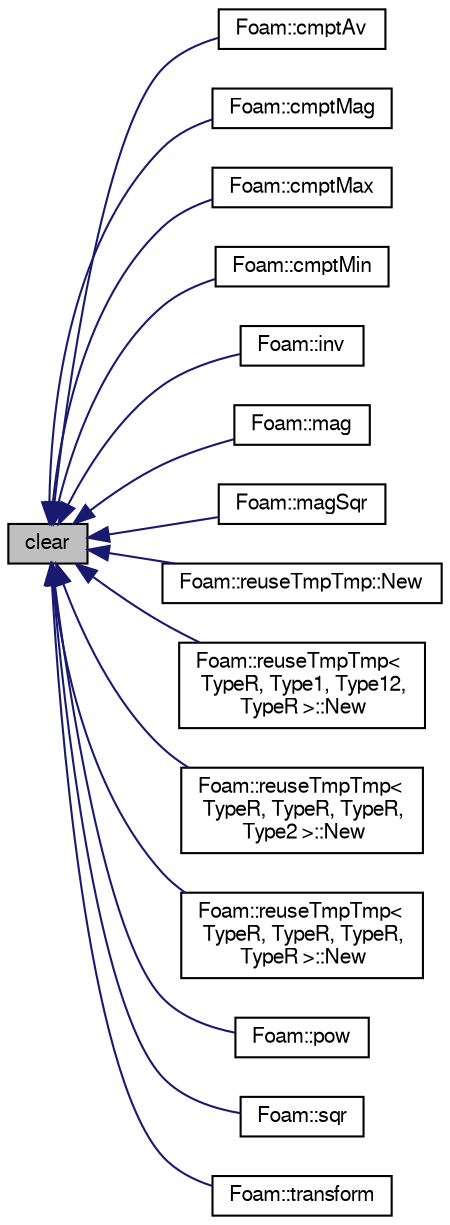 digraph "clear"
{
  bgcolor="transparent";
  edge [fontname="FreeSans",fontsize="10",labelfontname="FreeSans",labelfontsize="10"];
  node [fontname="FreeSans",fontsize="10",shape=record];
  rankdir="LR";
  Node13 [label="clear",height=0.2,width=0.4,color="black", fillcolor="grey75", style="filled", fontcolor="black"];
  Node13 -> Node14 [dir="back",color="midnightblue",fontsize="10",style="solid",fontname="FreeSans"];
  Node14 [label="Foam::cmptAv",height=0.2,width=0.4,color="black",URL="$a21124.html#a12dbfa9b389c8ca69f2cb36f678684ef"];
  Node13 -> Node15 [dir="back",color="midnightblue",fontsize="10",style="solid",fontname="FreeSans"];
  Node15 [label="Foam::cmptMag",height=0.2,width=0.4,color="black",URL="$a21124.html#a434be4c3568831d6273b068bcefaebe6"];
  Node13 -> Node16 [dir="back",color="midnightblue",fontsize="10",style="solid",fontname="FreeSans"];
  Node16 [label="Foam::cmptMax",height=0.2,width=0.4,color="black",URL="$a21124.html#a378cae136e91e5ce5ef691b15ba34c47"];
  Node13 -> Node17 [dir="back",color="midnightblue",fontsize="10",style="solid",fontname="FreeSans"];
  Node17 [label="Foam::cmptMin",height=0.2,width=0.4,color="black",URL="$a21124.html#a732fc7cdc0e15648eda06cd02796dca7"];
  Node13 -> Node18 [dir="back",color="midnightblue",fontsize="10",style="solid",fontname="FreeSans"];
  Node18 [label="Foam::inv",height=0.2,width=0.4,color="black",URL="$a21124.html#adc85ac994532d0b9e67200cdb49d176b"];
  Node13 -> Node19 [dir="back",color="midnightblue",fontsize="10",style="solid",fontname="FreeSans"];
  Node19 [label="Foam::mag",height=0.2,width=0.4,color="black",URL="$a21124.html#a6f5f01dfab59b7ad0ebf55cafcbfb951"];
  Node13 -> Node20 [dir="back",color="midnightblue",fontsize="10",style="solid",fontname="FreeSans"];
  Node20 [label="Foam::magSqr",height=0.2,width=0.4,color="black",URL="$a21124.html#aee31c88dd7e953aa84eac9a034c61be1"];
  Node13 -> Node21 [dir="back",color="midnightblue",fontsize="10",style="solid",fontname="FreeSans"];
  Node21 [label="Foam::reuseTmpTmp::New",height=0.2,width=0.4,color="black",URL="$a26486.html#a93153653456d23c7941fa82bb6486703"];
  Node13 -> Node22 [dir="back",color="midnightblue",fontsize="10",style="solid",fontname="FreeSans"];
  Node22 [label="Foam::reuseTmpTmp\<\l TypeR, Type1, Type12,\l TypeR \>::New",height=0.2,width=0.4,color="black",URL="$a26490.html#ad979ea84c49e91aea0bdb48927551937"];
  Node13 -> Node23 [dir="back",color="midnightblue",fontsize="10",style="solid",fontname="FreeSans"];
  Node23 [label="Foam::reuseTmpTmp\<\l TypeR, TypeR, TypeR,\l Type2 \>::New",height=0.2,width=0.4,color="black",URL="$a26494.html#a4084411a8ea1969d5fbb7bf62521f09d"];
  Node13 -> Node24 [dir="back",color="midnightblue",fontsize="10",style="solid",fontname="FreeSans"];
  Node24 [label="Foam::reuseTmpTmp\<\l TypeR, TypeR, TypeR,\l TypeR \>::New",height=0.2,width=0.4,color="black",URL="$a26498.html#ac69b4d4278f24c9f5f1ad4c5f91d4a1d"];
  Node13 -> Node25 [dir="back",color="midnightblue",fontsize="10",style="solid",fontname="FreeSans"];
  Node25 [label="Foam::pow",height=0.2,width=0.4,color="black",URL="$a21124.html#ab1a2ec56fd6672e3cd8ea0fe12f1a63c"];
  Node13 -> Node26 [dir="back",color="midnightblue",fontsize="10",style="solid",fontname="FreeSans"];
  Node26 [label="Foam::sqr",height=0.2,width=0.4,color="black",URL="$a21124.html#a19b83d3e30d6e8590063cca5d009cb31"];
  Node13 -> Node27 [dir="back",color="midnightblue",fontsize="10",style="solid",fontname="FreeSans"];
  Node27 [label="Foam::transform",height=0.2,width=0.4,color="black",URL="$a21124.html#a89b9018b04b5bac5734cb64db3677994"];
}
